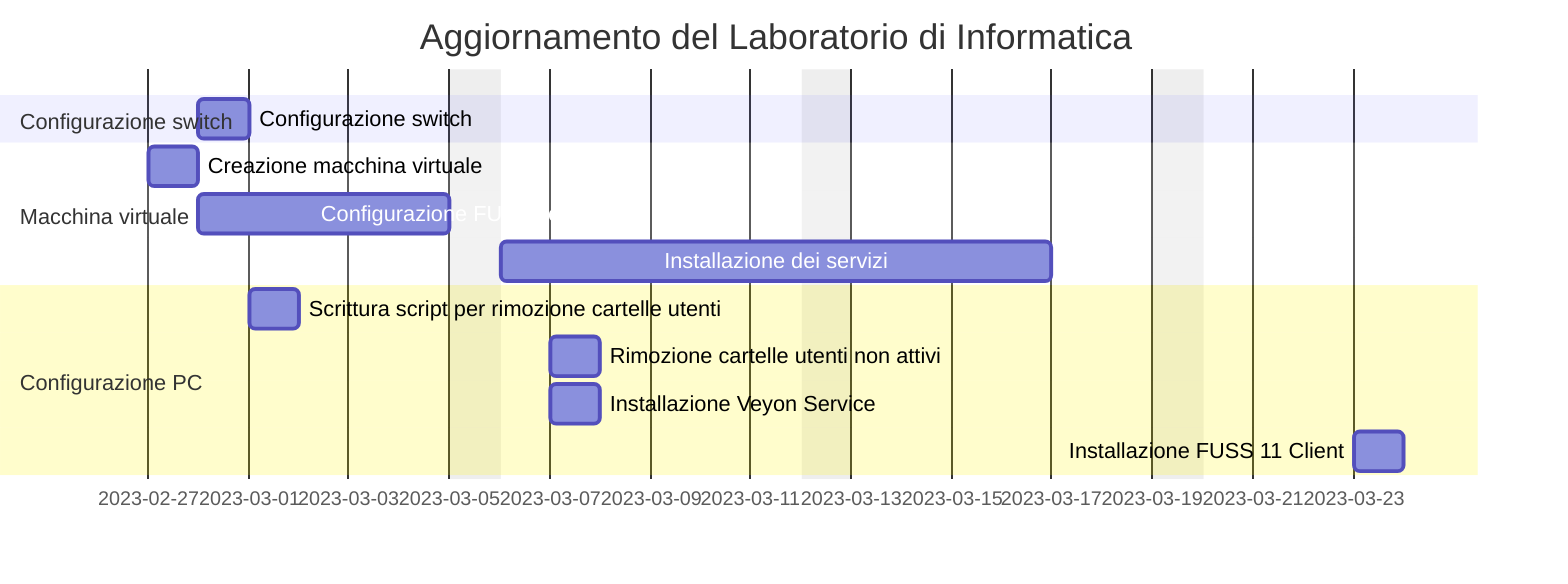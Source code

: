 gantt
    dateFormat  YYYY-MM-DD
    title       Aggiornamento del Laboratorio di Informatica
    excludes    sunday
    %% (`excludes` accepts specific dates in YYYY-MM-DD format, days of the week ("sunday") or "weekends", but not the word "weekdays".)

    section Configurazione switch
    Configurazione switch       : sw, 2023-02-28,1d

    section Macchina virtuale
    Creazione macchina virtuale : vm, 2023-02-27,1d
    Configurazione FUSS server  : fuss_server, after vm, 5d
    Installazione dei servizi   : services, after fuss_server, 10d


    section Configurazione PC
    Scrittura script per rimozione cartelle utenti: dels, 2023-02-29, 1d
    Rimozione cartelle utenti non attivi : clean, 2023-03-07, 1d
    Installazione Veyon Service : veyon, 2023-03-07, 1d
    Installazione FUSS 11 Client: fuss_client, 2023-03-23, 1d